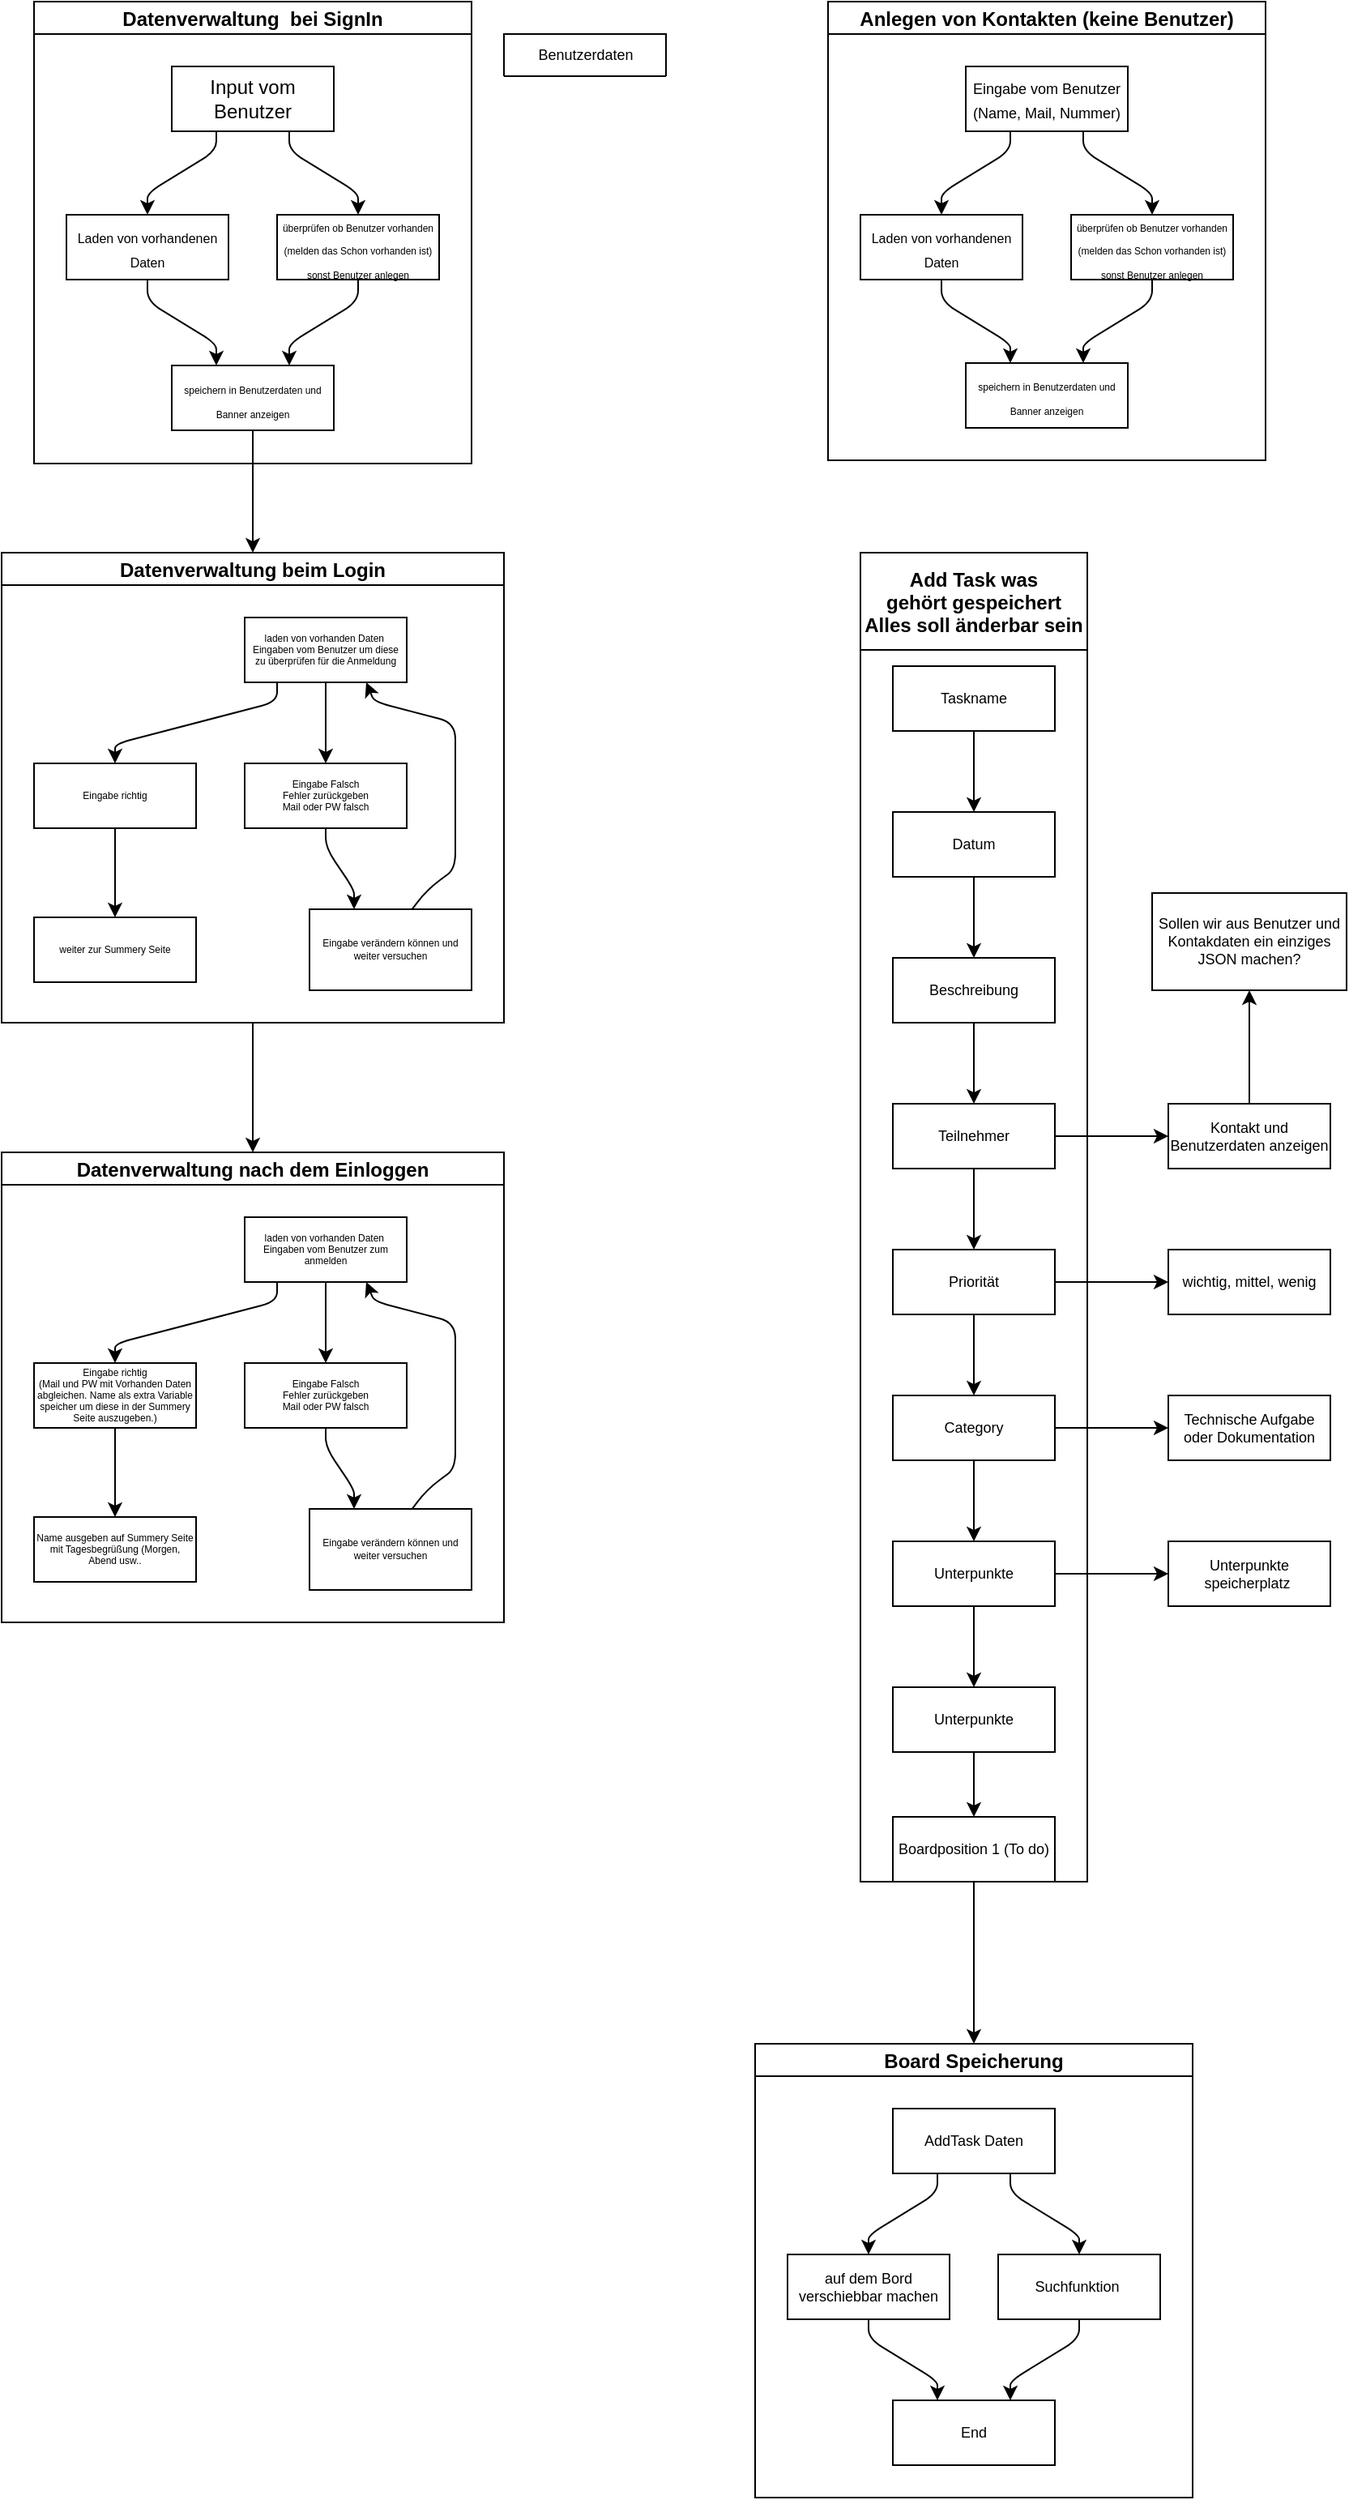 <mxfile>
    <diagram id="kQQPeZKmrFZnlIIt3CU1" name="Page-1">
        <mxGraphModel dx="822" dy="559" grid="1" gridSize="10" guides="1" tooltips="1" connect="1" arrows="1" fold="1" page="1" pageScale="1" pageWidth="850" pageHeight="1100" math="0" shadow="0">
            <root>
                <mxCell id="0"/>
                <mxCell id="1" parent="0"/>
                <mxCell id="3" value="Datenverwaltung  bei SignIn" style="swimlane;startSize=20;horizontal=1;childLayout=flowLayout;flowOrientation=north;resizable=0;interRankCellSpacing=50;containerType=tree;fontSize=12;" parent="1" vertex="1">
                    <mxGeometry x="30" y="40" width="270" height="285" as="geometry"/>
                </mxCell>
                <mxCell id="4" value="Input vom Benutzer" style="whiteSpace=wrap;html=1;" parent="3" vertex="1">
                    <mxGeometry x="85" y="40" width="100" height="40" as="geometry"/>
                </mxCell>
                <mxCell id="5" value="&lt;font style=&quot;font-size: 8px;&quot;&gt;Laden von vorhandenen Daten&lt;/font&gt;" style="whiteSpace=wrap;html=1;" parent="3" vertex="1">
                    <mxGeometry x="20" y="131.5" width="100" height="40" as="geometry"/>
                </mxCell>
                <mxCell id="6" value="" style="html=1;rounded=1;curved=0;sourcePerimeterSpacing=0;targetPerimeterSpacing=0;startSize=6;endSize=6;noEdgeStyle=1;orthogonal=1;" parent="3" source="4" target="5" edge="1">
                    <mxGeometry relative="1" as="geometry">
                        <Array as="points">
                            <mxPoint x="112.5" y="92"/>
                            <mxPoint x="70" y="118"/>
                        </Array>
                    </mxGeometry>
                </mxCell>
                <mxCell id="7" value="&lt;font style=&quot;font-size: 6px;&quot;&gt;überprüfen ob Benutzer vorhanden (melden das Schon vorhanden ist) sonst Benutzer anlegen&lt;/font&gt;" style="whiteSpace=wrap;html=1;" parent="3" vertex="1">
                    <mxGeometry x="150" y="131.5" width="100" height="40" as="geometry"/>
                </mxCell>
                <mxCell id="8" value="" style="html=1;rounded=1;curved=0;sourcePerimeterSpacing=0;targetPerimeterSpacing=0;startSize=6;endSize=6;noEdgeStyle=1;orthogonal=1;" parent="3" source="4" target="7" edge="1">
                    <mxGeometry relative="1" as="geometry">
                        <Array as="points">
                            <mxPoint x="157.5" y="92"/>
                            <mxPoint x="200" y="118"/>
                        </Array>
                    </mxGeometry>
                </mxCell>
                <mxCell id="9" value="&lt;font style=&quot;font-size: 6px;&quot;&gt;speichern in Benutzerdaten und Banner anzeigen&lt;/font&gt;" style="whiteSpace=wrap;html=1;" parent="3" vertex="1">
                    <mxGeometry x="85" y="224.5" width="100" height="40" as="geometry"/>
                </mxCell>
                <mxCell id="10" value="" style="html=1;rounded=1;curved=0;sourcePerimeterSpacing=0;targetPerimeterSpacing=0;startSize=6;endSize=6;noEdgeStyle=1;orthogonal=1;" parent="3" source="5" target="9" edge="1">
                    <mxGeometry relative="1" as="geometry">
                        <Array as="points">
                            <mxPoint x="70" y="185"/>
                            <mxPoint x="112.5" y="211"/>
                        </Array>
                    </mxGeometry>
                </mxCell>
                <mxCell id="11" value="" style="html=1;rounded=1;curved=0;sourcePerimeterSpacing=0;targetPerimeterSpacing=0;startSize=6;endSize=6;noEdgeStyle=1;orthogonal=1;" parent="3" source="7" target="9" edge="1">
                    <mxGeometry relative="1" as="geometry">
                        <Array as="points">
                            <mxPoint x="200" y="185"/>
                            <mxPoint x="157.5" y="211"/>
                        </Array>
                    </mxGeometry>
                </mxCell>
                <mxCell id="13" style="edgeStyle=none;html=1;exitX=0.5;exitY=1;exitDx=0;exitDy=0;fontSize=6;entryX=0.5;entryY=0;entryDx=0;entryDy=0;" parent="1" source="9" target="14" edge="1">
                    <mxGeometry relative="1" as="geometry">
                        <mxPoint x="320.0" y="360" as="targetPoint"/>
                    </mxGeometry>
                </mxCell>
                <mxCell id="39" value="" style="edgeStyle=none;html=1;fontSize=6;" parent="1" source="14" target="28" edge="1">
                    <mxGeometry relative="1" as="geometry"/>
                </mxCell>
                <mxCell id="14" value="Datenverwaltung beim Login" style="swimlane;startSize=20;horizontal=1;childLayout=flowLayout;flowOrientation=north;resizable=0;interRankCellSpacing=50;containerType=tree;fontSize=12;" parent="1" vertex="1">
                    <mxGeometry x="10" y="380" width="310" height="290" as="geometry"/>
                </mxCell>
                <mxCell id="15" value="laden von vorhanden Daten&amp;nbsp;&lt;br&gt;Eingaben vom Benutzer um diese zu überprüfen für die Anmeldung" style="whiteSpace=wrap;html=1;fontSize=6;" parent="14" vertex="1">
                    <mxGeometry x="150" y="40" width="100" height="40" as="geometry"/>
                </mxCell>
                <mxCell id="16" value="Eingabe richtig" style="whiteSpace=wrap;html=1;fontSize=6;" parent="14" vertex="1">
                    <mxGeometry x="20" y="130" width="100" height="40" as="geometry"/>
                </mxCell>
                <mxCell id="17" value="" style="html=1;rounded=1;curved=0;sourcePerimeterSpacing=0;targetPerimeterSpacing=0;startSize=6;endSize=6;fontSize=6;noEdgeStyle=1;orthogonal=1;" parent="14" source="15" target="16" edge="1">
                    <mxGeometry relative="1" as="geometry">
                        <Array as="points">
                            <mxPoint x="170" y="92"/>
                            <mxPoint x="70" y="118"/>
                        </Array>
                    </mxGeometry>
                </mxCell>
                <mxCell id="18" value="Eingabe Falsch&lt;br&gt;Fehler zurückgeben&lt;br&gt;Mail oder PW falsch" style="whiteSpace=wrap;html=1;fontSize=6;" parent="14" vertex="1">
                    <mxGeometry x="150" y="130" width="100" height="40" as="geometry"/>
                </mxCell>
                <mxCell id="19" value="" style="html=1;rounded=1;curved=0;sourcePerimeterSpacing=0;targetPerimeterSpacing=0;startSize=6;endSize=6;fontSize=6;noEdgeStyle=1;orthogonal=1;" parent="14" source="15" target="18" edge="1">
                    <mxGeometry relative="1" as="geometry">
                        <Array as="points">
                            <mxPoint x="200" y="94"/>
                            <mxPoint x="200" y="118"/>
                        </Array>
                    </mxGeometry>
                </mxCell>
                <mxCell id="20" value="weiter zur Summery Seite" style="whiteSpace=wrap;html=1;fontSize=6;" parent="14" vertex="1">
                    <mxGeometry x="20" y="225" width="100" height="40" as="geometry"/>
                </mxCell>
                <mxCell id="21" value="" style="html=1;rounded=1;curved=0;sourcePerimeterSpacing=0;targetPerimeterSpacing=0;startSize=6;endSize=6;fontSize=6;noEdgeStyle=1;orthogonal=1;" parent="14" source="16" target="20" edge="1">
                    <mxGeometry relative="1" as="geometry">
                        <Array as="points">
                            <mxPoint x="70" y="182"/>
                            <mxPoint x="70" y="208"/>
                        </Array>
                    </mxGeometry>
                </mxCell>
                <mxCell id="23" value="" style="html=1;rounded=1;curved=0;sourcePerimeterSpacing=0;targetPerimeterSpacing=0;startSize=6;endSize=6;fontSize=6;noEdgeStyle=1;orthogonal=1;" parent="14" source="18" target="24" edge="1">
                    <mxGeometry relative="1" as="geometry">
                        <mxPoint x="687.5" y="1290" as="sourcePoint"/>
                        <Array as="points">
                            <mxPoint x="200" y="182"/>
                            <mxPoint x="217.5" y="208"/>
                        </Array>
                    </mxGeometry>
                </mxCell>
                <mxCell id="25" style="edgeStyle=none;html=1;exitX=0.75;exitY=0;exitDx=0;exitDy=0;entryX=0.75;entryY=1;entryDx=0;entryDy=0;fontSize=6;noEdgeStyle=1;orthogonal=1;" parent="14" source="24" target="15" edge="1">
                    <mxGeometry relative="1" as="geometry">
                        <Array as="points">
                            <mxPoint x="262.5" y="208"/>
                            <mxPoint x="280" y="195"/>
                            <mxPoint x="280" y="105"/>
                            <mxPoint x="230" y="92"/>
                        </Array>
                    </mxGeometry>
                </mxCell>
                <mxCell id="24" value="Eingabe verändern können und weiter versuchen" style="whiteSpace=wrap;html=1;fontSize=6;direction=west;" parent="14" vertex="1">
                    <mxGeometry x="190" y="220" width="100" height="50" as="geometry"/>
                </mxCell>
                <mxCell id="28" value="Datenverwaltung nach dem Einloggen" style="swimlane;startSize=20;horizontal=1;childLayout=flowLayout;flowOrientation=north;resizable=0;interRankCellSpacing=50;containerType=tree;fontSize=12;" parent="1" vertex="1">
                    <mxGeometry x="10" y="750" width="310" height="290" as="geometry"/>
                </mxCell>
                <mxCell id="29" value="laden von vorhanden Daten&amp;nbsp;&lt;br&gt;Eingaben vom Benutzer zum anmelden" style="whiteSpace=wrap;html=1;fontSize=6;" parent="28" vertex="1">
                    <mxGeometry x="150" y="40" width="100" height="40" as="geometry"/>
                </mxCell>
                <mxCell id="30" value="Eingabe richtig&lt;br&gt;(Mail und PW mit Vorhanden Daten abgleichen. Name als extra Variable speicher um diese in der Summery Seite auszugeben.)" style="whiteSpace=wrap;html=1;fontSize=6;" parent="28" vertex="1">
                    <mxGeometry x="20" y="130" width="100" height="40" as="geometry"/>
                </mxCell>
                <mxCell id="31" value="" style="html=1;rounded=1;curved=0;sourcePerimeterSpacing=0;targetPerimeterSpacing=0;startSize=6;endSize=6;fontSize=6;noEdgeStyle=1;orthogonal=1;" parent="28" source="29" target="30" edge="1">
                    <mxGeometry relative="1" as="geometry">
                        <Array as="points">
                            <mxPoint x="170" y="92"/>
                            <mxPoint x="70" y="118"/>
                        </Array>
                    </mxGeometry>
                </mxCell>
                <mxCell id="32" value="Eingabe Falsch&lt;br&gt;Fehler zurückgeben&lt;br&gt;Mail oder PW falsch" style="whiteSpace=wrap;html=1;fontSize=6;" parent="28" vertex="1">
                    <mxGeometry x="150" y="130" width="100" height="40" as="geometry"/>
                </mxCell>
                <mxCell id="33" value="" style="html=1;rounded=1;curved=0;sourcePerimeterSpacing=0;targetPerimeterSpacing=0;startSize=6;endSize=6;fontSize=6;noEdgeStyle=1;orthogonal=1;" parent="28" source="29" target="32" edge="1">
                    <mxGeometry relative="1" as="geometry">
                        <Array as="points">
                            <mxPoint x="200" y="94"/>
                            <mxPoint x="200" y="118"/>
                        </Array>
                    </mxGeometry>
                </mxCell>
                <mxCell id="34" value="Name ausgeben auf Summery Seite mit Tagesbegrüßung (Morgen, Abend usw.." style="whiteSpace=wrap;html=1;fontSize=6;" parent="28" vertex="1">
                    <mxGeometry x="20" y="225" width="100" height="40" as="geometry"/>
                </mxCell>
                <mxCell id="35" value="" style="html=1;rounded=1;curved=0;sourcePerimeterSpacing=0;targetPerimeterSpacing=0;startSize=6;endSize=6;fontSize=6;noEdgeStyle=1;orthogonal=1;" parent="28" source="30" target="34" edge="1">
                    <mxGeometry relative="1" as="geometry">
                        <Array as="points">
                            <mxPoint x="70" y="182"/>
                            <mxPoint x="70" y="208"/>
                        </Array>
                    </mxGeometry>
                </mxCell>
                <mxCell id="36" value="" style="html=1;rounded=1;curved=0;sourcePerimeterSpacing=0;targetPerimeterSpacing=0;startSize=6;endSize=6;fontSize=6;noEdgeStyle=1;orthogonal=1;" parent="28" source="32" target="38" edge="1">
                    <mxGeometry relative="1" as="geometry">
                        <mxPoint x="687.5" y="1290" as="sourcePoint"/>
                        <Array as="points">
                            <mxPoint x="200" y="182"/>
                            <mxPoint x="217.5" y="208"/>
                        </Array>
                    </mxGeometry>
                </mxCell>
                <mxCell id="37" style="edgeStyle=none;html=1;exitX=0.75;exitY=0;exitDx=0;exitDy=0;entryX=0.75;entryY=1;entryDx=0;entryDy=0;fontSize=6;noEdgeStyle=1;orthogonal=1;" parent="28" source="38" target="29" edge="1">
                    <mxGeometry relative="1" as="geometry">
                        <Array as="points">
                            <mxPoint x="262.5" y="208"/>
                            <mxPoint x="280" y="195"/>
                            <mxPoint x="280" y="105"/>
                            <mxPoint x="230" y="92"/>
                        </Array>
                    </mxGeometry>
                </mxCell>
                <mxCell id="38" value="Eingabe verändern können und weiter versuchen" style="whiteSpace=wrap;html=1;fontSize=6;direction=west;" parent="28" vertex="1">
                    <mxGeometry x="190" y="220" width="100" height="50" as="geometry"/>
                </mxCell>
                <mxCell id="40" value="Anlegen von Kontakten (keine Benutzer)" style="swimlane;startSize=20;horizontal=1;childLayout=flowLayout;flowOrientation=north;resizable=0;interRankCellSpacing=50;containerType=tree;fontSize=12;" vertex="1" parent="1">
                    <mxGeometry x="520" y="40" width="270" height="283" as="geometry"/>
                </mxCell>
                <mxCell id="41" value="&lt;font style=&quot;font-size: 9px;&quot;&gt;Eingabe vom Benutzer (Name, Mail, Nummer)&lt;/font&gt;" style="whiteSpace=wrap;html=1;" vertex="1" parent="40">
                    <mxGeometry x="85" y="40" width="100" height="40" as="geometry"/>
                </mxCell>
                <mxCell id="42" value="&lt;span style=&quot;font-size: 8px;&quot;&gt;Laden von vorhandenen Daten&lt;/span&gt;" style="whiteSpace=wrap;html=1;" vertex="1" parent="40">
                    <mxGeometry x="20" y="131.5" width="100" height="40" as="geometry"/>
                </mxCell>
                <mxCell id="43" value="" style="html=1;rounded=1;curved=0;sourcePerimeterSpacing=0;targetPerimeterSpacing=0;startSize=6;endSize=6;noEdgeStyle=1;orthogonal=1;" edge="1" parent="40" source="41" target="42">
                    <mxGeometry relative="1" as="geometry">
                        <Array as="points">
                            <mxPoint x="112.5" y="92"/>
                            <mxPoint x="70" y="118"/>
                        </Array>
                    </mxGeometry>
                </mxCell>
                <mxCell id="44" value="&lt;span style=&quot;font-size: 6px;&quot;&gt;überprüfen ob Benutzer vorhanden (melden das Schon vorhanden ist) sonst Benutzer anlegen&lt;/span&gt;" style="whiteSpace=wrap;html=1;" vertex="1" parent="40">
                    <mxGeometry x="150" y="131.5" width="100" height="40" as="geometry"/>
                </mxCell>
                <mxCell id="45" value="" style="html=1;rounded=1;curved=0;sourcePerimeterSpacing=0;targetPerimeterSpacing=0;startSize=6;endSize=6;noEdgeStyle=1;orthogonal=1;" edge="1" parent="40" source="41" target="44">
                    <mxGeometry relative="1" as="geometry">
                        <Array as="points">
                            <mxPoint x="157.5" y="92"/>
                            <mxPoint x="200" y="118"/>
                        </Array>
                    </mxGeometry>
                </mxCell>
                <mxCell id="46" value="&lt;span style=&quot;font-size: 6px;&quot;&gt;speichern in Benutzerdaten und Banner anzeigen&lt;/span&gt;" style="whiteSpace=wrap;html=1;" vertex="1" parent="40">
                    <mxGeometry x="85" y="223" width="100" height="40" as="geometry"/>
                </mxCell>
                <mxCell id="47" value="" style="html=1;rounded=1;curved=0;sourcePerimeterSpacing=0;targetPerimeterSpacing=0;startSize=6;endSize=6;noEdgeStyle=1;orthogonal=1;" edge="1" parent="40" source="42" target="46">
                    <mxGeometry relative="1" as="geometry">
                        <Array as="points">
                            <mxPoint x="70" y="185"/>
                            <mxPoint x="112.5" y="211"/>
                        </Array>
                    </mxGeometry>
                </mxCell>
                <mxCell id="48" value="" style="html=1;rounded=1;curved=0;sourcePerimeterSpacing=0;targetPerimeterSpacing=0;startSize=6;endSize=6;noEdgeStyle=1;orthogonal=1;" edge="1" parent="40" source="44" target="46">
                    <mxGeometry relative="1" as="geometry">
                        <Array as="points">
                            <mxPoint x="200" y="185"/>
                            <mxPoint x="157.5" y="211"/>
                        </Array>
                    </mxGeometry>
                </mxCell>
                <mxCell id="53" value="Benutzerdaten" style="swimlane;fontStyle=0;childLayout=stackLayout;horizontal=1;startSize=26;fillColor=none;horizontalStack=0;resizeParent=1;resizeParentMax=0;resizeLast=0;collapsible=1;marginBottom=0;html=1;fontSize=9;" vertex="1" collapsed="1" parent="1">
                    <mxGeometry x="320" y="60" width="100" height="26" as="geometry">
                        <mxRectangle x="320" y="60" width="140" height="104" as="alternateBounds"/>
                    </mxGeometry>
                </mxCell>
                <mxCell id="54" value="Name, Mail, PW" style="text;strokeColor=none;fillColor=none;align=left;verticalAlign=top;spacingLeft=4;spacingRight=4;overflow=hidden;rotatable=0;points=[[0,0.5],[1,0.5]];portConstraint=eastwest;whiteSpace=wrap;html=1;fontSize=9;" vertex="1" parent="53">
                    <mxGeometry y="26" width="140" height="26" as="geometry"/>
                </mxCell>
                <mxCell id="55" value="Telefonnummer" style="text;strokeColor=none;fillColor=none;align=left;verticalAlign=top;spacingLeft=4;spacingRight=4;overflow=hidden;rotatable=0;points=[[0,0.5],[1,0.5]];portConstraint=eastwest;whiteSpace=wrap;html=1;fontSize=9;" vertex="1" parent="53">
                    <mxGeometry y="52" width="140" height="26" as="geometry"/>
                </mxCell>
                <mxCell id="56" value="Projekt Id Nr bei denen man dabei ist." style="text;strokeColor=none;fillColor=none;align=left;verticalAlign=top;spacingLeft=4;spacingRight=4;overflow=hidden;rotatable=0;points=[[0,0.5],[1,0.5]];portConstraint=eastwest;whiteSpace=wrap;html=1;fontSize=9;" vertex="1" parent="53">
                    <mxGeometry y="78" width="140" height="26" as="geometry"/>
                </mxCell>
                <mxCell id="59" value="Add Task was &#10;gehört gespeichert&#10;Alles soll änderbar sein" style="swimlane;startSize=60;horizontal=1;childLayout=treeLayout;horizontalTree=0;resizable=0;containerType=tree;fontSize=12;" vertex="1" parent="1">
                    <mxGeometry x="540" y="380" width="140" height="820" as="geometry"/>
                </mxCell>
                <mxCell id="60" value="Taskname" style="whiteSpace=wrap;html=1;fontSize=9;" vertex="1" parent="59">
                    <mxGeometry x="20" y="70" width="100" height="40" as="geometry"/>
                </mxCell>
                <mxCell id="61" value="Datum" style="whiteSpace=wrap;html=1;fontSize=9;" vertex="1" parent="59">
                    <mxGeometry x="20" y="160" width="100" height="40" as="geometry"/>
                </mxCell>
                <mxCell id="62" value="" style="edgeStyle=elbowEdgeStyle;elbow=vertical;html=1;rounded=1;curved=0;sourcePerimeterSpacing=0;targetPerimeterSpacing=0;startSize=6;endSize=6;fontSize=9;" edge="1" parent="59" source="60" target="61">
                    <mxGeometry relative="1" as="geometry"/>
                </mxCell>
                <mxCell id="65" value="" style="edgeStyle=elbowEdgeStyle;elbow=vertical;html=1;rounded=1;curved=0;sourcePerimeterSpacing=0;targetPerimeterSpacing=0;startSize=6;endSize=6;fontSize=9;" edge="1" target="66" source="61" parent="59">
                    <mxGeometry relative="1" as="geometry">
                        <mxPoint x="310" y="490" as="sourcePoint"/>
                    </mxGeometry>
                </mxCell>
                <mxCell id="66" value="Beschreibung" style="whiteSpace=wrap;html=1;fontSize=9;" vertex="1" parent="59">
                    <mxGeometry x="20" y="250" width="100" height="40" as="geometry"/>
                </mxCell>
                <mxCell id="67" value="" style="edgeStyle=elbowEdgeStyle;elbow=vertical;html=1;rounded=1;curved=0;sourcePerimeterSpacing=0;targetPerimeterSpacing=0;startSize=6;endSize=6;fontSize=9;" edge="1" target="68" source="66" parent="59">
                    <mxGeometry relative="1" as="geometry">
                        <mxPoint x="310" y="580" as="sourcePoint"/>
                    </mxGeometry>
                </mxCell>
                <mxCell id="68" value="Teilnehmer" style="whiteSpace=wrap;html=1;fontSize=9;" vertex="1" parent="59">
                    <mxGeometry x="20" y="340" width="100" height="40" as="geometry"/>
                </mxCell>
                <mxCell id="77" value="" style="edgeStyle=elbowEdgeStyle;elbow=vertical;html=1;rounded=1;curved=0;sourcePerimeterSpacing=0;targetPerimeterSpacing=0;startSize=6;endSize=6;fontSize=9;" edge="1" target="78" source="68" parent="59">
                    <mxGeometry relative="1" as="geometry">
                        <mxPoint x="330" y="670" as="sourcePoint"/>
                    </mxGeometry>
                </mxCell>
                <mxCell id="78" value="Priorität" style="whiteSpace=wrap;html=1;fontSize=9;" vertex="1" parent="59">
                    <mxGeometry x="20" y="430" width="100" height="40" as="geometry"/>
                </mxCell>
                <mxCell id="81" value="" style="edgeStyle=elbowEdgeStyle;elbow=vertical;html=1;rounded=1;curved=0;sourcePerimeterSpacing=0;targetPerimeterSpacing=0;startSize=6;endSize=6;fontSize=9;" edge="1" target="82" source="78" parent="59">
                    <mxGeometry relative="1" as="geometry">
                        <mxPoint x="400" y="760" as="sourcePoint"/>
                    </mxGeometry>
                </mxCell>
                <mxCell id="82" value="Category" style="whiteSpace=wrap;html=1;fontSize=9;" vertex="1" parent="59">
                    <mxGeometry x="20" y="520" width="100" height="40" as="geometry"/>
                </mxCell>
                <mxCell id="87" value="" style="edgeStyle=elbowEdgeStyle;elbow=vertical;html=1;rounded=1;curved=0;sourcePerimeterSpacing=0;targetPerimeterSpacing=0;startSize=6;endSize=6;fontSize=9;" edge="1" target="88" source="82" parent="59">
                    <mxGeometry relative="1" as="geometry">
                        <mxPoint x="470" y="850" as="sourcePoint"/>
                    </mxGeometry>
                </mxCell>
                <mxCell id="88" value="Unterpunkte" style="whiteSpace=wrap;html=1;fontSize=9;" vertex="1" parent="59">
                    <mxGeometry x="20" y="610" width="100" height="40" as="geometry"/>
                </mxCell>
                <mxCell id="97" value="" style="edgeStyle=elbowEdgeStyle;elbow=vertical;html=1;rounded=1;curved=0;sourcePerimeterSpacing=0;targetPerimeterSpacing=0;startSize=6;endSize=6;fontSize=9;" edge="1" target="98" source="88" parent="59">
                    <mxGeometry relative="1" as="geometry">
                        <mxPoint x="610" y="940" as="sourcePoint"/>
                    </mxGeometry>
                </mxCell>
                <mxCell id="98" value="Unterpunkte" style="whiteSpace=wrap;html=1;fontSize=9;" vertex="1" parent="59">
                    <mxGeometry x="20" y="700" width="100" height="40" as="geometry"/>
                </mxCell>
                <mxCell id="110" value="" style="edgeStyle=elbowEdgeStyle;elbow=vertical;html=1;rounded=1;curved=0;sourcePerimeterSpacing=0;targetPerimeterSpacing=0;startSize=6;endSize=6;fontSize=9;" edge="1" target="111" source="98" parent="59">
                    <mxGeometry relative="1" as="geometry">
                        <mxPoint x="610" y="1030" as="sourcePoint"/>
                    </mxGeometry>
                </mxCell>
                <mxCell id="111" value="Boardposition 1 (To do)" style="whiteSpace=wrap;html=1;fontSize=9;" vertex="1" parent="59">
                    <mxGeometry x="20" y="780" width="100" height="40" as="geometry"/>
                </mxCell>
                <mxCell id="116" value="" style="edgeStyle=none;html=1;fontSize=9;" edge="1" parent="1" source="80" target="115">
                    <mxGeometry relative="1" as="geometry"/>
                </mxCell>
                <mxCell id="80" value="Kontakt und Benutzerdaten anzeigen" style="whiteSpace=wrap;html=1;fontSize=9;" vertex="1" parent="1">
                    <mxGeometry x="730" y="720" width="100" height="40" as="geometry"/>
                </mxCell>
                <mxCell id="79" value="" style="edgeStyle=elbowEdgeStyle;elbow=vertical;html=1;rounded=1;curved=0;sourcePerimeterSpacing=0;targetPerimeterSpacing=0;startSize=6;endSize=6;fontSize=9;" edge="1" target="80" source="68" parent="1">
                    <mxGeometry relative="1" as="geometry">
                        <mxPoint x="1150" y="1140" as="sourcePoint"/>
                    </mxGeometry>
                </mxCell>
                <mxCell id="86" value="wichtig, mittel, wenig" style="whiteSpace=wrap;html=1;fontSize=9;" vertex="1" parent="1">
                    <mxGeometry x="730" y="810" width="100" height="40" as="geometry"/>
                </mxCell>
                <mxCell id="85" value="" style="edgeStyle=elbowEdgeStyle;elbow=vertical;html=1;rounded=1;curved=0;sourcePerimeterSpacing=0;targetPerimeterSpacing=0;startSize=6;endSize=6;fontSize=9;" edge="1" target="86" source="78" parent="1">
                    <mxGeometry relative="1" as="geometry">
                        <mxPoint x="1150" y="1230" as="sourcePoint"/>
                    </mxGeometry>
                </mxCell>
                <mxCell id="90" value="Technische Aufgabe oder Dokumentation" style="whiteSpace=wrap;html=1;fontSize=9;" vertex="1" parent="1">
                    <mxGeometry x="730" y="900" width="100" height="40" as="geometry"/>
                </mxCell>
                <mxCell id="89" value="" style="edgeStyle=elbowEdgeStyle;elbow=vertical;html=1;rounded=1;curved=0;sourcePerimeterSpacing=0;targetPerimeterSpacing=0;startSize=6;endSize=6;fontSize=9;" edge="1" target="90" source="82" parent="1">
                    <mxGeometry relative="1" as="geometry">
                        <mxPoint x="1150" y="1320" as="sourcePoint"/>
                    </mxGeometry>
                </mxCell>
                <mxCell id="92" value="Unterpunkte&lt;br&gt;speicherplatz&amp;nbsp;" style="whiteSpace=wrap;html=1;fontSize=9;" vertex="1" parent="1">
                    <mxGeometry x="730" y="990" width="100" height="40" as="geometry"/>
                </mxCell>
                <mxCell id="91" value="" style="edgeStyle=elbowEdgeStyle;elbow=vertical;html=1;rounded=1;curved=0;sourcePerimeterSpacing=0;targetPerimeterSpacing=0;startSize=6;endSize=6;fontSize=9;" edge="1" target="92" source="88" parent="1">
                    <mxGeometry relative="1" as="geometry">
                        <mxPoint x="1150" y="1320" as="sourcePoint"/>
                    </mxGeometry>
                </mxCell>
                <mxCell id="109" style="edgeStyle=none;html=1;exitX=0.5;exitY=1;exitDx=0;exitDy=0;entryX=0.5;entryY=0;entryDx=0;entryDy=0;fontSize=9;" edge="1" parent="1" source="59" target="100">
                    <mxGeometry relative="1" as="geometry">
                        <mxPoint x="466.699" y="1170" as="sourcePoint"/>
                    </mxGeometry>
                </mxCell>
                <mxCell id="100" value="Board Speicherung" style="swimlane;startSize=20;horizontal=1;childLayout=flowLayout;flowOrientation=north;resizable=0;interRankCellSpacing=50;containerType=tree;fontSize=12;" vertex="1" parent="1">
                    <mxGeometry x="475" y="1300" width="270" height="280" as="geometry"/>
                </mxCell>
                <mxCell id="101" value="AddTask Daten" style="whiteSpace=wrap;html=1;fontSize=9;" vertex="1" parent="100">
                    <mxGeometry x="85" y="40" width="100" height="40" as="geometry"/>
                </mxCell>
                <mxCell id="102" value="auf dem Bord verschiebbar machen" style="whiteSpace=wrap;html=1;fontSize=9;" vertex="1" parent="100">
                    <mxGeometry x="20" y="130" width="100" height="40" as="geometry"/>
                </mxCell>
                <mxCell id="103" value="" style="html=1;rounded=1;curved=0;sourcePerimeterSpacing=0;targetPerimeterSpacing=0;startSize=6;endSize=6;fontSize=9;noEdgeStyle=1;orthogonal=1;" edge="1" parent="100" source="101" target="102">
                    <mxGeometry relative="1" as="geometry">
                        <Array as="points">
                            <mxPoint x="112.5" y="92"/>
                            <mxPoint x="70" y="118"/>
                        </Array>
                    </mxGeometry>
                </mxCell>
                <mxCell id="104" value="Suchfunktion&amp;nbsp;" style="whiteSpace=wrap;html=1;fontSize=9;" vertex="1" parent="100">
                    <mxGeometry x="150" y="130" width="100" height="40" as="geometry"/>
                </mxCell>
                <mxCell id="105" value="" style="html=1;rounded=1;curved=0;sourcePerimeterSpacing=0;targetPerimeterSpacing=0;startSize=6;endSize=6;fontSize=9;noEdgeStyle=1;orthogonal=1;" edge="1" parent="100" source="101" target="104">
                    <mxGeometry relative="1" as="geometry">
                        <Array as="points">
                            <mxPoint x="157.5" y="92"/>
                            <mxPoint x="200" y="118"/>
                        </Array>
                    </mxGeometry>
                </mxCell>
                <mxCell id="106" value="End" style="whiteSpace=wrap;html=1;fontSize=9;" vertex="1" parent="100">
                    <mxGeometry x="85" y="220" width="100" height="40" as="geometry"/>
                </mxCell>
                <mxCell id="107" value="" style="html=1;rounded=1;curved=0;sourcePerimeterSpacing=0;targetPerimeterSpacing=0;startSize=6;endSize=6;fontSize=9;noEdgeStyle=1;orthogonal=1;" edge="1" parent="100" source="102" target="106">
                    <mxGeometry relative="1" as="geometry">
                        <Array as="points">
                            <mxPoint x="70" y="182"/>
                            <mxPoint x="112.5" y="208"/>
                        </Array>
                    </mxGeometry>
                </mxCell>
                <mxCell id="108" value="" style="html=1;rounded=1;curved=0;sourcePerimeterSpacing=0;targetPerimeterSpacing=0;startSize=6;endSize=6;fontSize=9;noEdgeStyle=1;orthogonal=1;" edge="1" parent="100" source="104" target="106">
                    <mxGeometry relative="1" as="geometry">
                        <Array as="points">
                            <mxPoint x="200" y="182"/>
                            <mxPoint x="157.5" y="208"/>
                        </Array>
                    </mxGeometry>
                </mxCell>
                <mxCell id="115" value="Sollen wir aus Benutzer und Kontakdaten ein einziges JSON machen?" style="whiteSpace=wrap;html=1;fontSize=9;" vertex="1" parent="1">
                    <mxGeometry x="720" y="590" width="120" height="60" as="geometry"/>
                </mxCell>
            </root>
        </mxGraphModel>
    </diagram>
</mxfile>